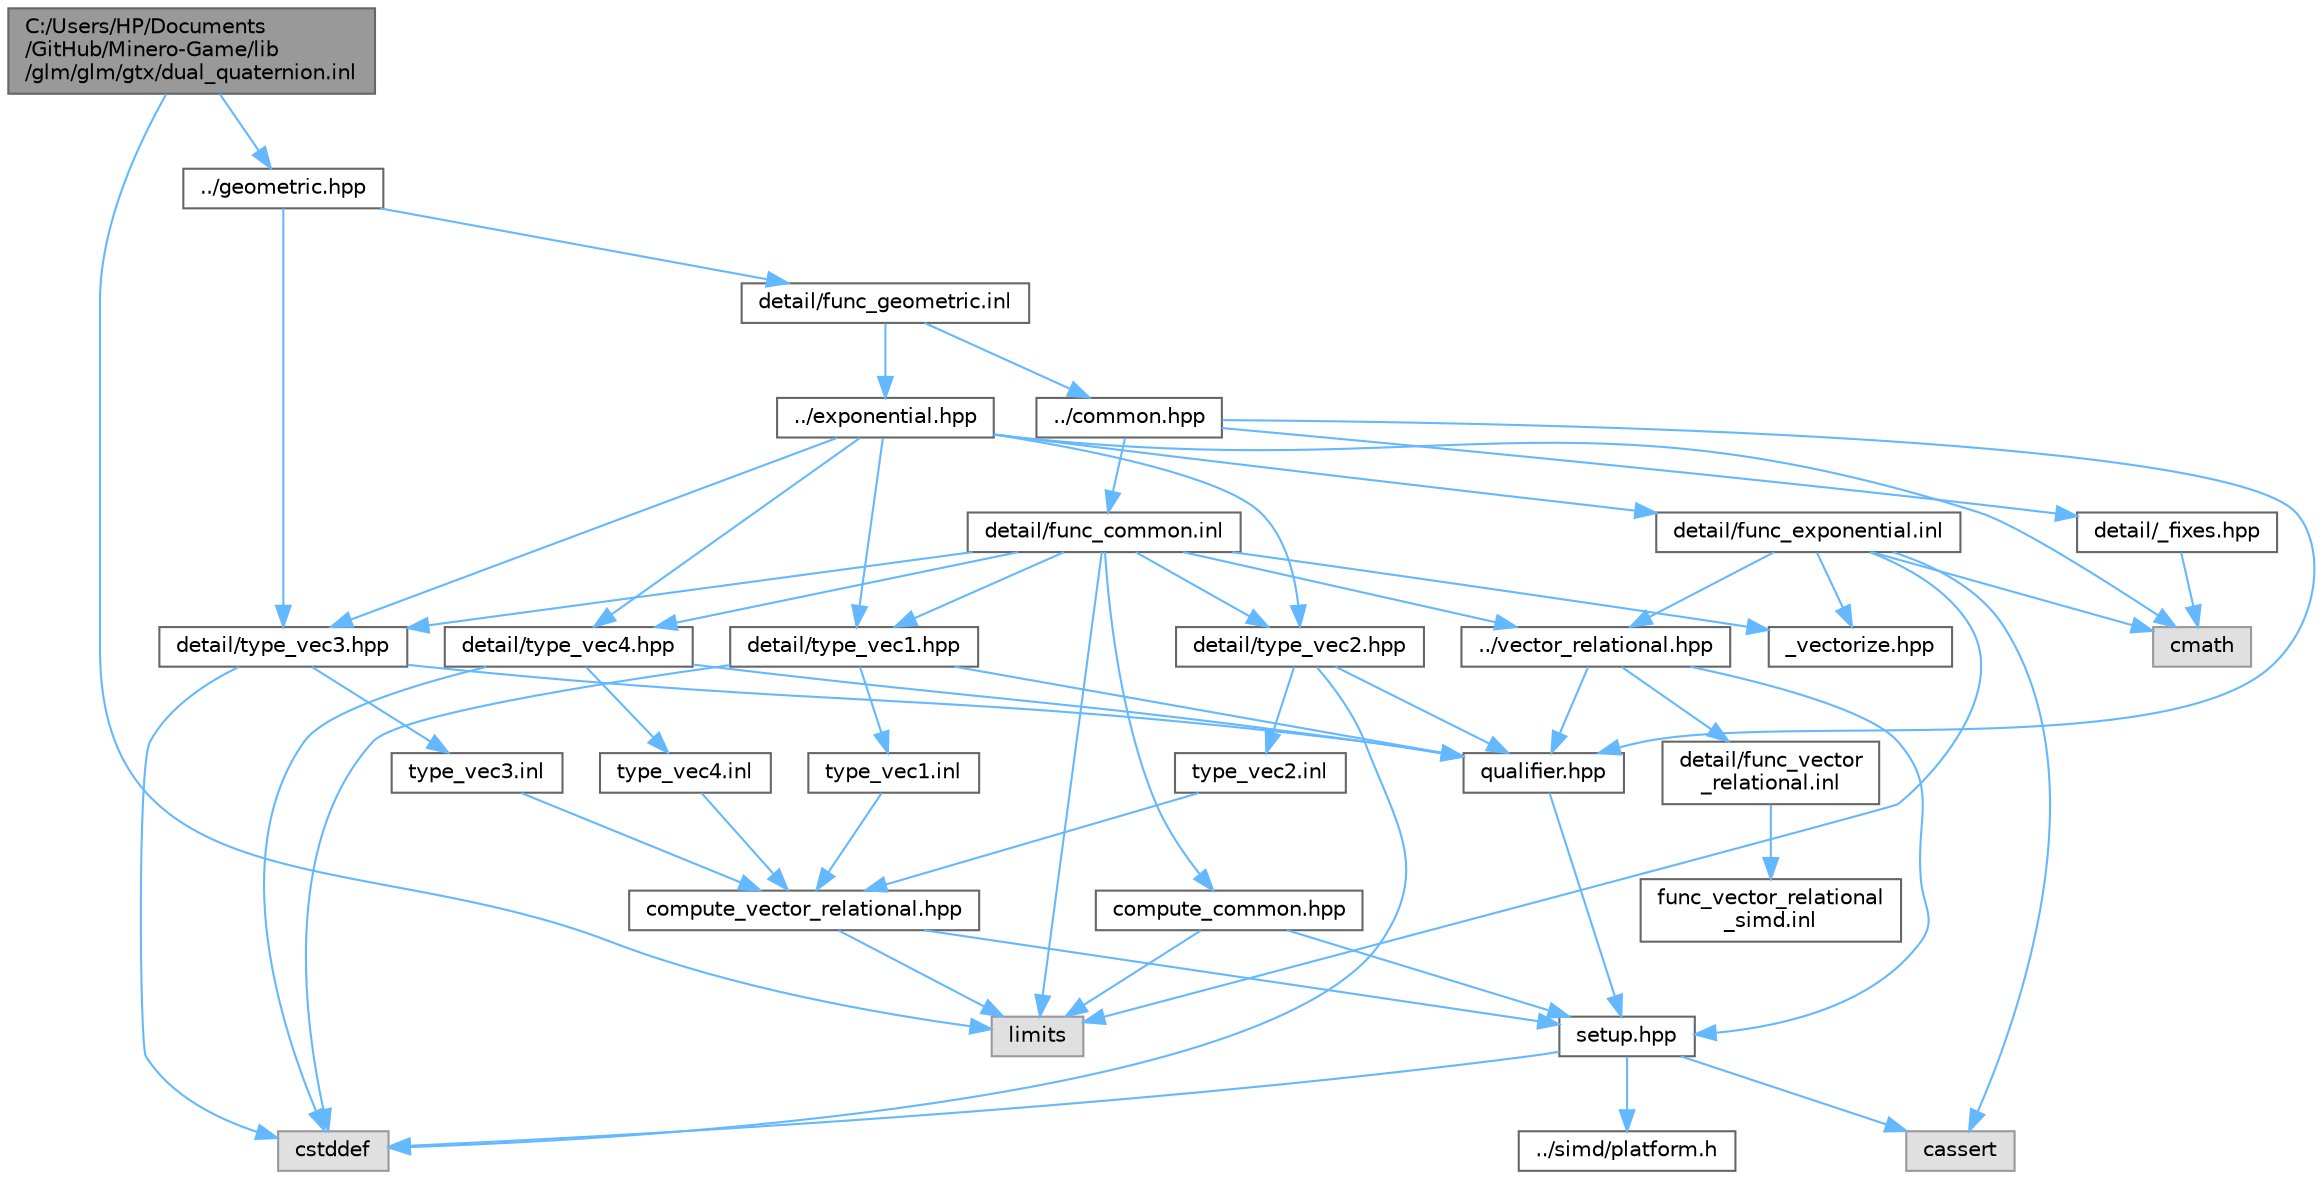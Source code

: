 digraph "C:/Users/HP/Documents/GitHub/Minero-Game/lib/glm/glm/gtx/dual_quaternion.inl"
{
 // LATEX_PDF_SIZE
  bgcolor="transparent";
  edge [fontname=Helvetica,fontsize=10,labelfontname=Helvetica,labelfontsize=10];
  node [fontname=Helvetica,fontsize=10,shape=box,height=0.2,width=0.4];
  Node1 [id="Node000001",label="C:/Users/HP/Documents\l/GitHub/Minero-Game/lib\l/glm/glm/gtx/dual_quaternion.inl",height=0.2,width=0.4,color="gray40", fillcolor="grey60", style="filled", fontcolor="black",tooltip=" "];
  Node1 -> Node2 [id="edge115_Node000001_Node000002",color="steelblue1",style="solid",tooltip=" "];
  Node2 [id="Node000002",label="../geometric.hpp",height=0.2,width=0.4,color="grey40", fillcolor="white", style="filled",URL="$lib_2glm_2glm_2geometric_8hpp.html",tooltip=" "];
  Node2 -> Node3 [id="edge116_Node000002_Node000003",color="steelblue1",style="solid",tooltip=" "];
  Node3 [id="Node000003",label="detail/type_vec3.hpp",height=0.2,width=0.4,color="grey40", fillcolor="white", style="filled",URL="$lib_2glm_2glm_2detail_2type__vec3_8hpp.html",tooltip=" "];
  Node3 -> Node4 [id="edge117_Node000003_Node000004",color="steelblue1",style="solid",tooltip=" "];
  Node4 [id="Node000004",label="qualifier.hpp",height=0.2,width=0.4,color="grey40", fillcolor="white", style="filled",URL="$lib_2glm_2glm_2detail_2qualifier_8hpp.html",tooltip=" "];
  Node4 -> Node5 [id="edge118_Node000004_Node000005",color="steelblue1",style="solid",tooltip=" "];
  Node5 [id="Node000005",label="setup.hpp",height=0.2,width=0.4,color="grey40", fillcolor="white", style="filled",URL="$lib_2glm_2glm_2detail_2setup_8hpp.html",tooltip=" "];
  Node5 -> Node6 [id="edge119_Node000005_Node000006",color="steelblue1",style="solid",tooltip=" "];
  Node6 [id="Node000006",label="cassert",height=0.2,width=0.4,color="grey60", fillcolor="#E0E0E0", style="filled",tooltip=" "];
  Node5 -> Node7 [id="edge120_Node000005_Node000007",color="steelblue1",style="solid",tooltip=" "];
  Node7 [id="Node000007",label="cstddef",height=0.2,width=0.4,color="grey60", fillcolor="#E0E0E0", style="filled",tooltip=" "];
  Node5 -> Node8 [id="edge121_Node000005_Node000008",color="steelblue1",style="solid",tooltip=" "];
  Node8 [id="Node000008",label="../simd/platform.h",height=0.2,width=0.4,color="grey40", fillcolor="white", style="filled",URL="$lib_2glm_2glm_2simd_2platform_8h.html",tooltip=" "];
  Node3 -> Node7 [id="edge122_Node000003_Node000007",color="steelblue1",style="solid",tooltip=" "];
  Node3 -> Node9 [id="edge123_Node000003_Node000009",color="steelblue1",style="solid",tooltip=" "];
  Node9 [id="Node000009",label="type_vec3.inl",height=0.2,width=0.4,color="grey40", fillcolor="white", style="filled",URL="$lib_2glm_2glm_2detail_2type__vec3_8inl.html",tooltip=" "];
  Node9 -> Node10 [id="edge124_Node000009_Node000010",color="steelblue1",style="solid",tooltip=" "];
  Node10 [id="Node000010",label="compute_vector_relational.hpp",height=0.2,width=0.4,color="grey40", fillcolor="white", style="filled",URL="$lib_2glm_2glm_2detail_2compute__vector__relational_8hpp.html",tooltip=" "];
  Node10 -> Node5 [id="edge125_Node000010_Node000005",color="steelblue1",style="solid",tooltip=" "];
  Node10 -> Node11 [id="edge126_Node000010_Node000011",color="steelblue1",style="solid",tooltip=" "];
  Node11 [id="Node000011",label="limits",height=0.2,width=0.4,color="grey60", fillcolor="#E0E0E0", style="filled",tooltip=" "];
  Node2 -> Node12 [id="edge127_Node000002_Node000012",color="steelblue1",style="solid",tooltip=" "];
  Node12 [id="Node000012",label="detail/func_geometric.inl",height=0.2,width=0.4,color="grey40", fillcolor="white", style="filled",URL="$lib_2glm_2glm_2detail_2func__geometric_8inl.html",tooltip=" "];
  Node12 -> Node13 [id="edge128_Node000012_Node000013",color="steelblue1",style="solid",tooltip=" "];
  Node13 [id="Node000013",label="../exponential.hpp",height=0.2,width=0.4,color="grey40", fillcolor="white", style="filled",URL="$lib_2glm_2glm_2exponential_8hpp.html",tooltip=" "];
  Node13 -> Node14 [id="edge129_Node000013_Node000014",color="steelblue1",style="solid",tooltip=" "];
  Node14 [id="Node000014",label="detail/type_vec1.hpp",height=0.2,width=0.4,color="grey40", fillcolor="white", style="filled",URL="$lib_2glm_2glm_2detail_2type__vec1_8hpp.html",tooltip=" "];
  Node14 -> Node4 [id="edge130_Node000014_Node000004",color="steelblue1",style="solid",tooltip=" "];
  Node14 -> Node7 [id="edge131_Node000014_Node000007",color="steelblue1",style="solid",tooltip=" "];
  Node14 -> Node15 [id="edge132_Node000014_Node000015",color="steelblue1",style="solid",tooltip=" "];
  Node15 [id="Node000015",label="type_vec1.inl",height=0.2,width=0.4,color="grey40", fillcolor="white", style="filled",URL="$lib_2glm_2glm_2detail_2type__vec1_8inl.html",tooltip=" "];
  Node15 -> Node10 [id="edge133_Node000015_Node000010",color="steelblue1",style="solid",tooltip=" "];
  Node13 -> Node16 [id="edge134_Node000013_Node000016",color="steelblue1",style="solid",tooltip=" "];
  Node16 [id="Node000016",label="detail/type_vec2.hpp",height=0.2,width=0.4,color="grey40", fillcolor="white", style="filled",URL="$lib_2glm_2glm_2detail_2type__vec2_8hpp.html",tooltip=" "];
  Node16 -> Node4 [id="edge135_Node000016_Node000004",color="steelblue1",style="solid",tooltip=" "];
  Node16 -> Node7 [id="edge136_Node000016_Node000007",color="steelblue1",style="solid",tooltip=" "];
  Node16 -> Node17 [id="edge137_Node000016_Node000017",color="steelblue1",style="solid",tooltip=" "];
  Node17 [id="Node000017",label="type_vec2.inl",height=0.2,width=0.4,color="grey40", fillcolor="white", style="filled",URL="$lib_2glm_2glm_2detail_2type__vec2_8inl.html",tooltip=" "];
  Node17 -> Node10 [id="edge138_Node000017_Node000010",color="steelblue1",style="solid",tooltip=" "];
  Node13 -> Node3 [id="edge139_Node000013_Node000003",color="steelblue1",style="solid",tooltip=" "];
  Node13 -> Node18 [id="edge140_Node000013_Node000018",color="steelblue1",style="solid",tooltip=" "];
  Node18 [id="Node000018",label="detail/type_vec4.hpp",height=0.2,width=0.4,color="grey40", fillcolor="white", style="filled",URL="$lib_2glm_2glm_2detail_2type__vec4_8hpp.html",tooltip=" "];
  Node18 -> Node4 [id="edge141_Node000018_Node000004",color="steelblue1",style="solid",tooltip=" "];
  Node18 -> Node7 [id="edge142_Node000018_Node000007",color="steelblue1",style="solid",tooltip=" "];
  Node18 -> Node19 [id="edge143_Node000018_Node000019",color="steelblue1",style="solid",tooltip=" "];
  Node19 [id="Node000019",label="type_vec4.inl",height=0.2,width=0.4,color="grey40", fillcolor="white", style="filled",URL="$lib_2glm_2glm_2detail_2type__vec4_8inl.html",tooltip=" "];
  Node19 -> Node10 [id="edge144_Node000019_Node000010",color="steelblue1",style="solid",tooltip=" "];
  Node13 -> Node20 [id="edge145_Node000013_Node000020",color="steelblue1",style="solid",tooltip=" "];
  Node20 [id="Node000020",label="cmath",height=0.2,width=0.4,color="grey60", fillcolor="#E0E0E0", style="filled",tooltip=" "];
  Node13 -> Node21 [id="edge146_Node000013_Node000021",color="steelblue1",style="solid",tooltip=" "];
  Node21 [id="Node000021",label="detail/func_exponential.inl",height=0.2,width=0.4,color="grey40", fillcolor="white", style="filled",URL="$lib_2glm_2glm_2detail_2func__exponential_8inl.html",tooltip=" "];
  Node21 -> Node22 [id="edge147_Node000021_Node000022",color="steelblue1",style="solid",tooltip=" "];
  Node22 [id="Node000022",label="../vector_relational.hpp",height=0.2,width=0.4,color="grey40", fillcolor="white", style="filled",URL="$lib_2glm_2glm_2vector__relational_8hpp.html",tooltip=" "];
  Node22 -> Node4 [id="edge148_Node000022_Node000004",color="steelblue1",style="solid",tooltip=" "];
  Node22 -> Node5 [id="edge149_Node000022_Node000005",color="steelblue1",style="solid",tooltip=" "];
  Node22 -> Node23 [id="edge150_Node000022_Node000023",color="steelblue1",style="solid",tooltip=" "];
  Node23 [id="Node000023",label="detail/func_vector\l_relational.inl",height=0.2,width=0.4,color="grey40", fillcolor="white", style="filled",URL="$lib_2glm_2glm_2detail_2func__vector__relational_8inl.html",tooltip=" "];
  Node23 -> Node24 [id="edge151_Node000023_Node000024",color="steelblue1",style="solid",tooltip=" "];
  Node24 [id="Node000024",label="func_vector_relational\l_simd.inl",height=0.2,width=0.4,color="grey40", fillcolor="white", style="filled",URL="$lib_2glm_2glm_2detail_2func__vector__relational__simd_8inl.html",tooltip=" "];
  Node21 -> Node25 [id="edge152_Node000021_Node000025",color="steelblue1",style="solid",tooltip=" "];
  Node25 [id="Node000025",label="_vectorize.hpp",height=0.2,width=0.4,color="grey40", fillcolor="white", style="filled",URL="$lib_2glm_2glm_2detail_2__vectorize_8hpp.html",tooltip=" "];
  Node21 -> Node11 [id="edge153_Node000021_Node000011",color="steelblue1",style="solid",tooltip=" "];
  Node21 -> Node20 [id="edge154_Node000021_Node000020",color="steelblue1",style="solid",tooltip=" "];
  Node21 -> Node6 [id="edge155_Node000021_Node000006",color="steelblue1",style="solid",tooltip=" "];
  Node12 -> Node26 [id="edge156_Node000012_Node000026",color="steelblue1",style="solid",tooltip=" "];
  Node26 [id="Node000026",label="../common.hpp",height=0.2,width=0.4,color="grey40", fillcolor="white", style="filled",URL="$lib_2glm_2glm_2common_8hpp.html",tooltip=" "];
  Node26 -> Node4 [id="edge157_Node000026_Node000004",color="steelblue1",style="solid",tooltip=" "];
  Node26 -> Node27 [id="edge158_Node000026_Node000027",color="steelblue1",style="solid",tooltip=" "];
  Node27 [id="Node000027",label="detail/_fixes.hpp",height=0.2,width=0.4,color="grey40", fillcolor="white", style="filled",URL="$lib_2glm_2glm_2detail_2__fixes_8hpp.html",tooltip=" "];
  Node27 -> Node20 [id="edge159_Node000027_Node000020",color="steelblue1",style="solid",tooltip=" "];
  Node26 -> Node28 [id="edge160_Node000026_Node000028",color="steelblue1",style="solid",tooltip=" "];
  Node28 [id="Node000028",label="detail/func_common.inl",height=0.2,width=0.4,color="grey40", fillcolor="white", style="filled",URL="$lib_2glm_2glm_2detail_2func__common_8inl.html",tooltip=" "];
  Node28 -> Node22 [id="edge161_Node000028_Node000022",color="steelblue1",style="solid",tooltip=" "];
  Node28 -> Node29 [id="edge162_Node000028_Node000029",color="steelblue1",style="solid",tooltip=" "];
  Node29 [id="Node000029",label="compute_common.hpp",height=0.2,width=0.4,color="grey40", fillcolor="white", style="filled",URL="$lib_2glm_2glm_2detail_2compute__common_8hpp.html",tooltip=" "];
  Node29 -> Node5 [id="edge163_Node000029_Node000005",color="steelblue1",style="solid",tooltip=" "];
  Node29 -> Node11 [id="edge164_Node000029_Node000011",color="steelblue1",style="solid",tooltip=" "];
  Node28 -> Node14 [id="edge165_Node000028_Node000014",color="steelblue1",style="solid",tooltip=" "];
  Node28 -> Node16 [id="edge166_Node000028_Node000016",color="steelblue1",style="solid",tooltip=" "];
  Node28 -> Node3 [id="edge167_Node000028_Node000003",color="steelblue1",style="solid",tooltip=" "];
  Node28 -> Node18 [id="edge168_Node000028_Node000018",color="steelblue1",style="solid",tooltip=" "];
  Node28 -> Node25 [id="edge169_Node000028_Node000025",color="steelblue1",style="solid",tooltip=" "];
  Node28 -> Node11 [id="edge170_Node000028_Node000011",color="steelblue1",style="solid",tooltip=" "];
  Node1 -> Node11 [id="edge171_Node000001_Node000011",color="steelblue1",style="solid",tooltip=" "];
}
